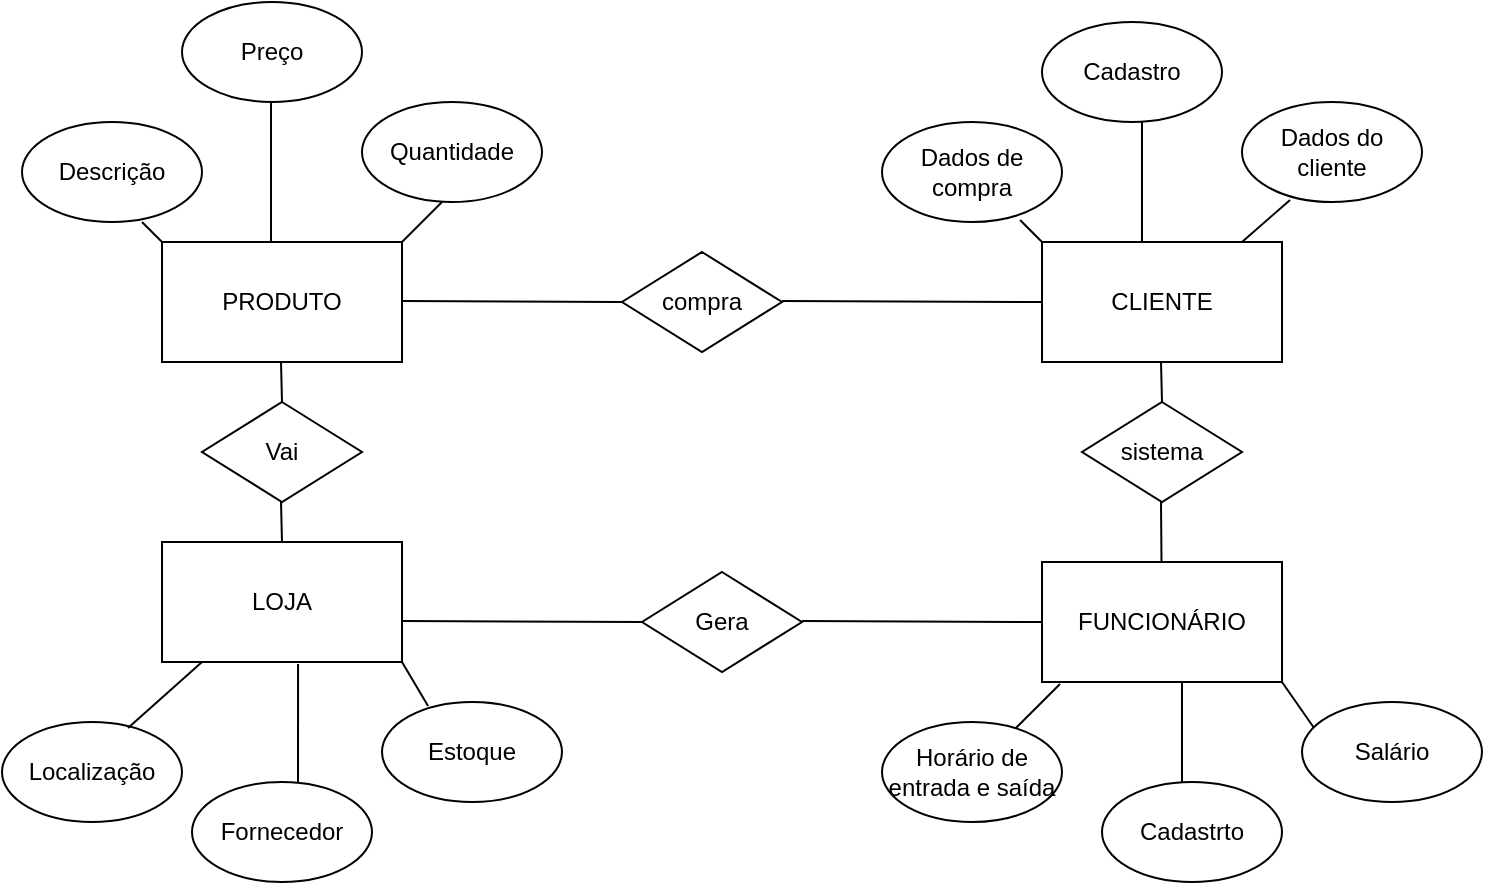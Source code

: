 <mxfile version="14.3.1" type="github">
  <diagram id="MJO0uqMn0sKsIGN43t9J" name="Page-1">
    <mxGraphModel dx="1108" dy="450" grid="1" gridSize="10" guides="1" tooltips="1" connect="1" arrows="1" fold="1" page="1" pageScale="1" pageWidth="827" pageHeight="1169" math="0" shadow="0">
      <root>
        <mxCell id="0" />
        <mxCell id="1" parent="0" />
        <mxCell id="9zaaFtLtMMzMZcWrU0hJ-1" value="PRODUTO" style="rounded=0;whiteSpace=wrap;html=1;" parent="1" vertex="1">
          <mxGeometry x="120" y="140" width="120" height="60" as="geometry" />
        </mxCell>
        <mxCell id="9zaaFtLtMMzMZcWrU0hJ-2" value="Descrição" style="ellipse;whiteSpace=wrap;html=1;" parent="1" vertex="1">
          <mxGeometry x="50" y="80" width="90" height="50" as="geometry" />
        </mxCell>
        <mxCell id="9zaaFtLtMMzMZcWrU0hJ-3" value="Preço" style="ellipse;whiteSpace=wrap;html=1;" parent="1" vertex="1">
          <mxGeometry x="130" y="20" width="90" height="50" as="geometry" />
        </mxCell>
        <mxCell id="9zaaFtLtMMzMZcWrU0hJ-4" value="Quantidade" style="ellipse;whiteSpace=wrap;html=1;" parent="1" vertex="1">
          <mxGeometry x="220" y="70" width="90" height="50" as="geometry" />
        </mxCell>
        <mxCell id="9zaaFtLtMMzMZcWrU0hJ-5" value="Localização" style="ellipse;whiteSpace=wrap;html=1;" parent="1" vertex="1">
          <mxGeometry x="40" y="380" width="90" height="50" as="geometry" />
        </mxCell>
        <mxCell id="9zaaFtLtMMzMZcWrU0hJ-7" value="Estoque" style="ellipse;whiteSpace=wrap;html=1;" parent="1" vertex="1">
          <mxGeometry x="230" y="370" width="90" height="50" as="geometry" />
        </mxCell>
        <mxCell id="9zaaFtLtMMzMZcWrU0hJ-8" value="LOJA" style="rounded=0;whiteSpace=wrap;html=1;" parent="1" vertex="1">
          <mxGeometry x="120" y="290" width="120" height="60" as="geometry" />
        </mxCell>
        <mxCell id="9zaaFtLtMMzMZcWrU0hJ-9" value="Fornecedor" style="ellipse;whiteSpace=wrap;html=1;" parent="1" vertex="1">
          <mxGeometry x="135" y="410" width="90" height="50" as="geometry" />
        </mxCell>
        <mxCell id="9zaaFtLtMMzMZcWrU0hJ-10" value="CLIENTE" style="rounded=0;whiteSpace=wrap;html=1;" parent="1" vertex="1">
          <mxGeometry x="560" y="140" width="120" height="60" as="geometry" />
        </mxCell>
        <mxCell id="9zaaFtLtMMzMZcWrU0hJ-11" value="Dados de compra" style="ellipse;whiteSpace=wrap;html=1;" parent="1" vertex="1">
          <mxGeometry x="480" y="80" width="90" height="50" as="geometry" />
        </mxCell>
        <mxCell id="9zaaFtLtMMzMZcWrU0hJ-12" value="Dados do cliente" style="ellipse;whiteSpace=wrap;html=1;" parent="1" vertex="1">
          <mxGeometry x="660" y="70" width="90" height="50" as="geometry" />
        </mxCell>
        <mxCell id="9zaaFtLtMMzMZcWrU0hJ-13" value="Cadastro" style="ellipse;whiteSpace=wrap;html=1;" parent="1" vertex="1">
          <mxGeometry x="560" y="30" width="90" height="50" as="geometry" />
        </mxCell>
        <mxCell id="9zaaFtLtMMzMZcWrU0hJ-14" value="FUNCIONÁRIO" style="rounded=0;whiteSpace=wrap;html=1;" parent="1" vertex="1">
          <mxGeometry x="560" y="300" width="120" height="60" as="geometry" />
        </mxCell>
        <mxCell id="9zaaFtLtMMzMZcWrU0hJ-15" value="Horário de entrada e saída" style="ellipse;whiteSpace=wrap;html=1;" parent="1" vertex="1">
          <mxGeometry x="480" y="380" width="90" height="50" as="geometry" />
        </mxCell>
        <mxCell id="9zaaFtLtMMzMZcWrU0hJ-16" value="Cadastrto" style="ellipse;whiteSpace=wrap;html=1;" parent="1" vertex="1">
          <mxGeometry x="590" y="410" width="90" height="50" as="geometry" />
        </mxCell>
        <mxCell id="9zaaFtLtMMzMZcWrU0hJ-17" value="Salário" style="ellipse;whiteSpace=wrap;html=1;" parent="1" vertex="1">
          <mxGeometry x="690" y="370" width="90" height="50" as="geometry" />
        </mxCell>
        <mxCell id="9zaaFtLtMMzMZcWrU0hJ-18" value="Vai" style="rhombus;whiteSpace=wrap;html=1;" parent="1" vertex="1">
          <mxGeometry x="140" y="220" width="80" height="50" as="geometry" />
        </mxCell>
        <mxCell id="9zaaFtLtMMzMZcWrU0hJ-19" value="sistema" style="rhombus;whiteSpace=wrap;html=1;" parent="1" vertex="1">
          <mxGeometry x="580" y="220" width="80" height="50" as="geometry" />
        </mxCell>
        <mxCell id="9zaaFtLtMMzMZcWrU0hJ-20" value="compra" style="rhombus;whiteSpace=wrap;html=1;" parent="1" vertex="1">
          <mxGeometry x="350" y="145" width="80" height="50" as="geometry" />
        </mxCell>
        <mxCell id="9zaaFtLtMMzMZcWrU0hJ-23" value="" style="endArrow=none;html=1;" parent="1" edge="1">
          <mxGeometry width="50" height="50" relative="1" as="geometry">
            <mxPoint x="240" y="140" as="sourcePoint" />
            <mxPoint x="260" y="120" as="targetPoint" />
          </mxGeometry>
        </mxCell>
        <mxCell id="9zaaFtLtMMzMZcWrU0hJ-24" value="" style="endArrow=none;html=1;" parent="1" edge="1">
          <mxGeometry width="50" height="50" relative="1" as="geometry">
            <mxPoint x="174.5" y="140" as="sourcePoint" />
            <mxPoint x="174.5" y="70" as="targetPoint" />
          </mxGeometry>
        </mxCell>
        <mxCell id="9zaaFtLtMMzMZcWrU0hJ-25" value="" style="endArrow=none;html=1;" parent="1" edge="1">
          <mxGeometry width="50" height="50" relative="1" as="geometry">
            <mxPoint x="120" y="140" as="sourcePoint" />
            <mxPoint x="110" y="130" as="targetPoint" />
          </mxGeometry>
        </mxCell>
        <mxCell id="9zaaFtLtMMzMZcWrU0hJ-26" value="" style="endArrow=none;html=1;exitX=0.7;exitY=0.06;exitDx=0;exitDy=0;exitPerimeter=0;" parent="1" source="9zaaFtLtMMzMZcWrU0hJ-5" edge="1">
          <mxGeometry width="50" height="50" relative="1" as="geometry">
            <mxPoint x="110" y="380" as="sourcePoint" />
            <mxPoint x="140" y="350" as="targetPoint" />
          </mxGeometry>
        </mxCell>
        <mxCell id="9zaaFtLtMMzMZcWrU0hJ-27" value="" style="endArrow=none;html=1;entryX=0.567;entryY=1.017;entryDx=0;entryDy=0;entryPerimeter=0;" parent="1" target="9zaaFtLtMMzMZcWrU0hJ-8" edge="1">
          <mxGeometry width="50" height="50" relative="1" as="geometry">
            <mxPoint x="188" y="410" as="sourcePoint" />
            <mxPoint x="196" y="360" as="targetPoint" />
          </mxGeometry>
        </mxCell>
        <mxCell id="9zaaFtLtMMzMZcWrU0hJ-28" value="" style="endArrow=none;html=1;entryX=0.256;entryY=0.04;entryDx=0;entryDy=0;entryPerimeter=0;" parent="1" target="9zaaFtLtMMzMZcWrU0hJ-7" edge="1">
          <mxGeometry width="50" height="50" relative="1" as="geometry">
            <mxPoint x="240" y="350" as="sourcePoint" />
            <mxPoint x="260" y="380" as="targetPoint" />
          </mxGeometry>
        </mxCell>
        <mxCell id="9zaaFtLtMMzMZcWrU0hJ-29" value="" style="endArrow=none;html=1;entryX=0.075;entryY=1.017;entryDx=0;entryDy=0;entryPerimeter=0;exitX=0.744;exitY=0.06;exitDx=0;exitDy=0;exitPerimeter=0;" parent="1" source="9zaaFtLtMMzMZcWrU0hJ-15" target="9zaaFtLtMMzMZcWrU0hJ-14" edge="1">
          <mxGeometry width="50" height="50" relative="1" as="geometry">
            <mxPoint x="550" y="380" as="sourcePoint" />
            <mxPoint x="570" y="370" as="targetPoint" />
          </mxGeometry>
        </mxCell>
        <mxCell id="9zaaFtLtMMzMZcWrU0hJ-31" value="" style="endArrow=none;html=1;" parent="1" edge="1">
          <mxGeometry width="50" height="50" relative="1" as="geometry">
            <mxPoint x="630" y="410" as="sourcePoint" />
            <mxPoint x="630" y="360" as="targetPoint" />
          </mxGeometry>
        </mxCell>
        <mxCell id="9zaaFtLtMMzMZcWrU0hJ-32" value="" style="endArrow=none;html=1;exitX=1;exitY=1;exitDx=0;exitDy=0;entryX=0.067;entryY=0.26;entryDx=0;entryDy=0;entryPerimeter=0;" parent="1" source="9zaaFtLtMMzMZcWrU0hJ-14" target="9zaaFtLtMMzMZcWrU0hJ-17" edge="1">
          <mxGeometry width="50" height="50" relative="1" as="geometry">
            <mxPoint x="690" y="310" as="sourcePoint" />
            <mxPoint x="690" y="380" as="targetPoint" />
          </mxGeometry>
        </mxCell>
        <mxCell id="9zaaFtLtMMzMZcWrU0hJ-33" value="" style="endArrow=none;html=1;entryX=0.267;entryY=0.98;entryDx=0;entryDy=0;entryPerimeter=0;" parent="1" target="9zaaFtLtMMzMZcWrU0hJ-12" edge="1">
          <mxGeometry width="50" height="50" relative="1" as="geometry">
            <mxPoint x="660" y="140" as="sourcePoint" />
            <mxPoint x="700" y="100" as="targetPoint" />
          </mxGeometry>
        </mxCell>
        <mxCell id="9zaaFtLtMMzMZcWrU0hJ-35" value="" style="endArrow=none;html=1;exitX=0;exitY=0;exitDx=0;exitDy=0;entryX=0.767;entryY=0.98;entryDx=0;entryDy=0;entryPerimeter=0;" parent="1" source="9zaaFtLtMMzMZcWrU0hJ-10" target="9zaaFtLtMMzMZcWrU0hJ-11" edge="1">
          <mxGeometry width="50" height="50" relative="1" as="geometry">
            <mxPoint x="470" y="170" as="sourcePoint" />
            <mxPoint x="460" y="140" as="targetPoint" />
          </mxGeometry>
        </mxCell>
        <mxCell id="9zaaFtLtMMzMZcWrU0hJ-36" value="" style="endArrow=none;html=1;" parent="1" edge="1">
          <mxGeometry width="50" height="50" relative="1" as="geometry">
            <mxPoint x="610" y="140" as="sourcePoint" />
            <mxPoint x="610" y="80" as="targetPoint" />
          </mxGeometry>
        </mxCell>
        <mxCell id="1RTqHwTS9KOFj6UcVa8L-1" value="Gera" style="rhombus;whiteSpace=wrap;html=1;" vertex="1" parent="1">
          <mxGeometry x="360" y="305" width="80" height="50" as="geometry" />
        </mxCell>
        <mxCell id="1RTqHwTS9KOFj6UcVa8L-2" value="" style="endArrow=none;html=1;" edge="1" parent="1">
          <mxGeometry width="50" height="50" relative="1" as="geometry">
            <mxPoint x="180" y="290" as="sourcePoint" />
            <mxPoint x="179.5" y="270" as="targetPoint" />
          </mxGeometry>
        </mxCell>
        <mxCell id="1RTqHwTS9KOFj6UcVa8L-3" value="" style="endArrow=none;html=1;" edge="1" parent="1">
          <mxGeometry width="50" height="50" relative="1" as="geometry">
            <mxPoint x="180" y="220" as="sourcePoint" />
            <mxPoint x="179.5" y="200" as="targetPoint" />
          </mxGeometry>
        </mxCell>
        <mxCell id="1RTqHwTS9KOFj6UcVa8L-4" value="" style="endArrow=none;html=1;entryX=0;entryY=0.5;entryDx=0;entryDy=0;" edge="1" parent="1" target="1RTqHwTS9KOFj6UcVa8L-1">
          <mxGeometry width="50" height="50" relative="1" as="geometry">
            <mxPoint x="240" y="329.5" as="sourcePoint" />
            <mxPoint x="310" y="329.5" as="targetPoint" />
          </mxGeometry>
        </mxCell>
        <mxCell id="1RTqHwTS9KOFj6UcVa8L-5" value="" style="endArrow=none;html=1;entryX=0;entryY=0.5;entryDx=0;entryDy=0;" edge="1" parent="1" target="9zaaFtLtMMzMZcWrU0hJ-14">
          <mxGeometry width="50" height="50" relative="1" as="geometry">
            <mxPoint x="440" y="329.5" as="sourcePoint" />
            <mxPoint x="520" y="329.5" as="targetPoint" />
          </mxGeometry>
        </mxCell>
        <mxCell id="1RTqHwTS9KOFj6UcVa8L-6" value="" style="endArrow=none;html=1;entryX=0;entryY=0.5;entryDx=0;entryDy=0;" edge="1" parent="1" target="9zaaFtLtMMzMZcWrU0hJ-20">
          <mxGeometry width="50" height="50" relative="1" as="geometry">
            <mxPoint x="240" y="169.5" as="sourcePoint" />
            <mxPoint x="320" y="169.5" as="targetPoint" />
          </mxGeometry>
        </mxCell>
        <mxCell id="1RTqHwTS9KOFj6UcVa8L-7" value="" style="endArrow=none;html=1;entryX=0;entryY=0.5;entryDx=0;entryDy=0;" edge="1" parent="1" target="9zaaFtLtMMzMZcWrU0hJ-10">
          <mxGeometry width="50" height="50" relative="1" as="geometry">
            <mxPoint x="430" y="169.5" as="sourcePoint" />
            <mxPoint x="500" y="169.5" as="targetPoint" />
          </mxGeometry>
        </mxCell>
        <mxCell id="1RTqHwTS9KOFj6UcVa8L-8" value="" style="endArrow=none;html=1;" edge="1" parent="1" source="9zaaFtLtMMzMZcWrU0hJ-14">
          <mxGeometry width="50" height="50" relative="1" as="geometry">
            <mxPoint x="620" y="300" as="sourcePoint" />
            <mxPoint x="619.5" y="270" as="targetPoint" />
          </mxGeometry>
        </mxCell>
        <mxCell id="1RTqHwTS9KOFj6UcVa8L-9" value="" style="endArrow=none;html=1;" edge="1" parent="1">
          <mxGeometry width="50" height="50" relative="1" as="geometry">
            <mxPoint x="620" y="220" as="sourcePoint" />
            <mxPoint x="619.5" y="200" as="targetPoint" />
          </mxGeometry>
        </mxCell>
      </root>
    </mxGraphModel>
  </diagram>
</mxfile>
